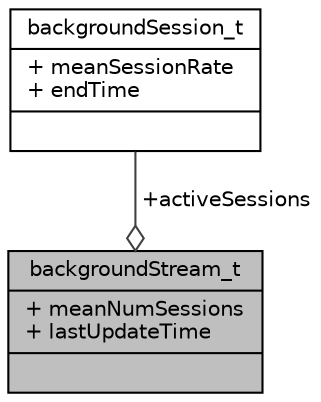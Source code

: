 digraph "backgroundStream_t"
{
 // LATEX_PDF_SIZE
  edge [fontname="Helvetica",fontsize="10",labelfontname="Helvetica",labelfontsize="10"];
  node [fontname="Helvetica",fontsize="10",shape=record];
  Node1 [label="{backgroundStream_t\n|+ meanNumSessions\l+ lastUpdateTime\l|}",height=0.2,width=0.4,color="black", fillcolor="grey75", style="filled", fontcolor="black",tooltip=" "];
  Node2 -> Node1 [color="grey25",fontsize="10",style="solid",label=" +activeSessions" ,arrowhead="odiamond",fontname="Helvetica"];
  Node2 [label="{backgroundSession_t\n|+ meanSessionRate\l+ endTime\l|}",height=0.2,width=0.4,color="black", fillcolor="white", style="filled",URL="$structbackgroundSession__t.html",tooltip=" "];
}
